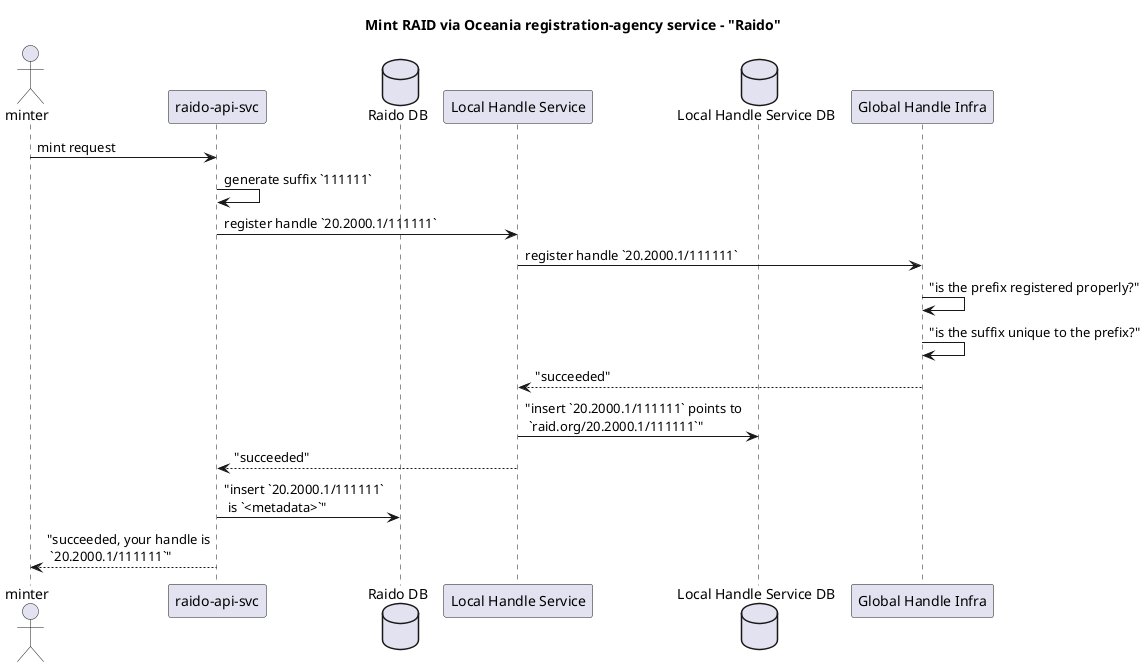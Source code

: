 @startuml
title Mint RAID via Oceania registration-agency service - "Raido"

actor "minter" as minter

participant "raido-api-svc" as raidoApi
database "Raido DB" as raidoDb

participant "Local Handle Service" as lhs
database "Local Handle Service DB" as lhsDb

participant "Global Handle Infra" as ghs

minter -> raidoApi: mint request
raidoApi ->raidoApi: generate suffix `111111`
raidoApi -> lhs: register handle `20.2000.1/111111` 
lhs -> ghs: register handle `20.2000.1/111111`
ghs -> ghs: "is the prefix registered properly?"
ghs -> ghs: "is the suffix unique to the prefix?"
ghs --> lhs: "succeeded"
lhs -> lhsDb: "insert `20.2000.1/111111` points to\n `raid.org/20.2000.1/111111`"
lhs --> raidoApi: "succeeded"
raidoApi -> raidoDb: "insert `20.2000.1/111111`\n is `<metadata>`"
raidoApi --> minter: "succeeded, your handle is\n `20.2000.1/111111`"
@enduml

